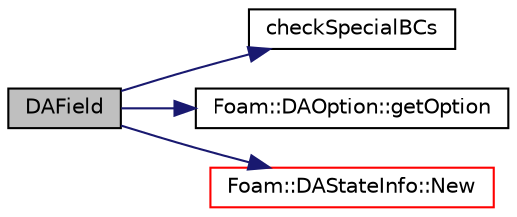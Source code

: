 digraph "DAField"
{
  bgcolor="transparent";
  edge [fontname="Helvetica",fontsize="10",labelfontname="Helvetica",labelfontsize="10"];
  node [fontname="Helvetica",fontsize="10",shape=record];
  rankdir="LR";
  Node0 [label="DAField",height=0.2,width=0.4,color="black", fillcolor="grey75", style="filled", fontcolor="black"];
  Node0 -> Node1 [color="midnightblue",fontsize="10",style="solid",fontname="Helvetica"];
  Node1 [label="checkSpecialBCs",height=0.2,width=0.4,color="black",URL="$classFoam_1_1DAField.html#ab84b12272957c0b7caa1ecde6c904618",tooltip="check if we need to do special treatment for boundary conditions "];
  Node0 -> Node2 [color="midnightblue",fontsize="10",style="solid",fontname="Helvetica"];
  Node2 [label="Foam::DAOption::getOption",height=0.2,width=0.4,color="black",URL="$classFoam_1_1DAOption.html#a4d6d2622f32c466e367526f5cc05d0fb",tooltip="get an option from subDict and key "];
  Node0 -> Node3 [color="midnightblue",fontsize="10",style="solid",fontname="Helvetica"];
  Node3 [label="Foam::DAStateInfo::New",height=0.2,width=0.4,color="red",URL="$classFoam_1_1DAStateInfo.html#a437855c825edfcbd543fa18c6be0a095"];
}
